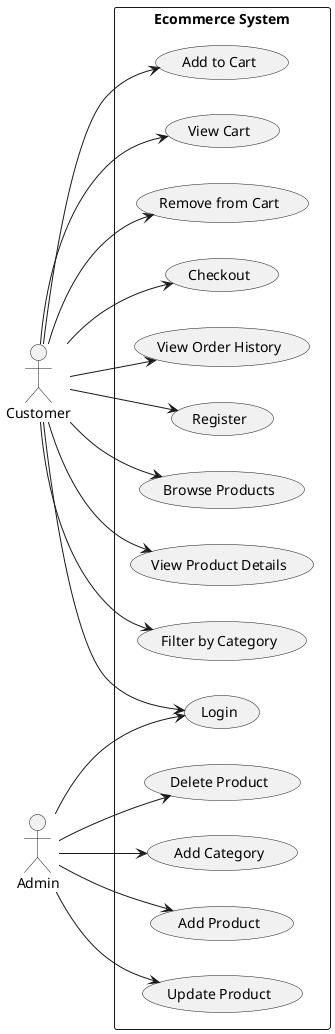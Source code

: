 @startuml
left to right direction
actor Customer
actor Admin

rectangle "Ecommerce System" {
  ' Customer Use Cases
  Customer --> (Register)
  Customer --> (Login)
  Customer --> (Browse Products)
  Customer --> (View Product Details)
  Customer --> (Filter by Category)
  Customer --> (Add to Cart)
  Customer --> (View Cart)
  Customer --> (Remove from Cart)
  Customer --> (Checkout)
  Customer --> (View Order History)

  ' Admin Use Cases
  Admin --> (Login)
  Admin --> (Add Product)
  Admin --> (Update Product)
  Admin --> (Delete Product)
  Admin --> (Add Category)
}
@enduml
